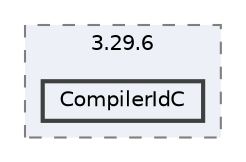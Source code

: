 digraph "cmake-build-debug/CMakeFiles/3.29.6/CompilerIdC"
{
 // LATEX_PDF_SIZE
  bgcolor="transparent";
  edge [fontname=Helvetica,fontsize=10,labelfontname=Helvetica,labelfontsize=10];
  node [fontname=Helvetica,fontsize=10,shape=box,height=0.2,width=0.4];
  compound=true
  subgraph clusterdir_0de67de9667aa563ded51dd0abd5899a {
    graph [ bgcolor="#edf0f7", pencolor="grey50", label="3.29.6", fontname=Helvetica,fontsize=10 style="filled,dashed", URL="dir_0de67de9667aa563ded51dd0abd5899a.html",tooltip=""]
  dir_29493262b44f4429d52d427084ce1a91 [label="CompilerIdC", fillcolor="#edf0f7", color="grey25", style="filled,bold", URL="dir_29493262b44f4429d52d427084ce1a91.html",tooltip=""];
  }
}
